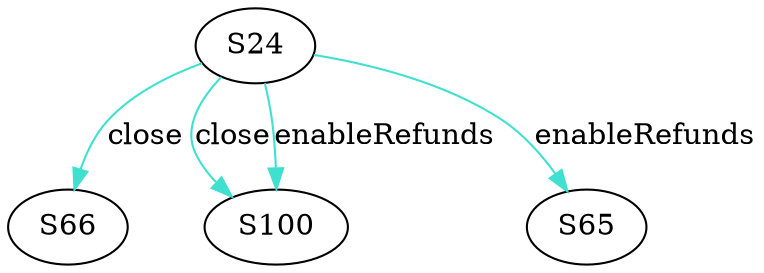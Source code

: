 digraph {

S24->S66 [label="close", style="", color="turquoise"]
S24->S100 [label="close", style="", color="turquoise"]
S24->S65 [label="enableRefunds", style="", color="turquoise"]
S24->S100 [label="enableRefunds", style="", color="turquoise"]
}